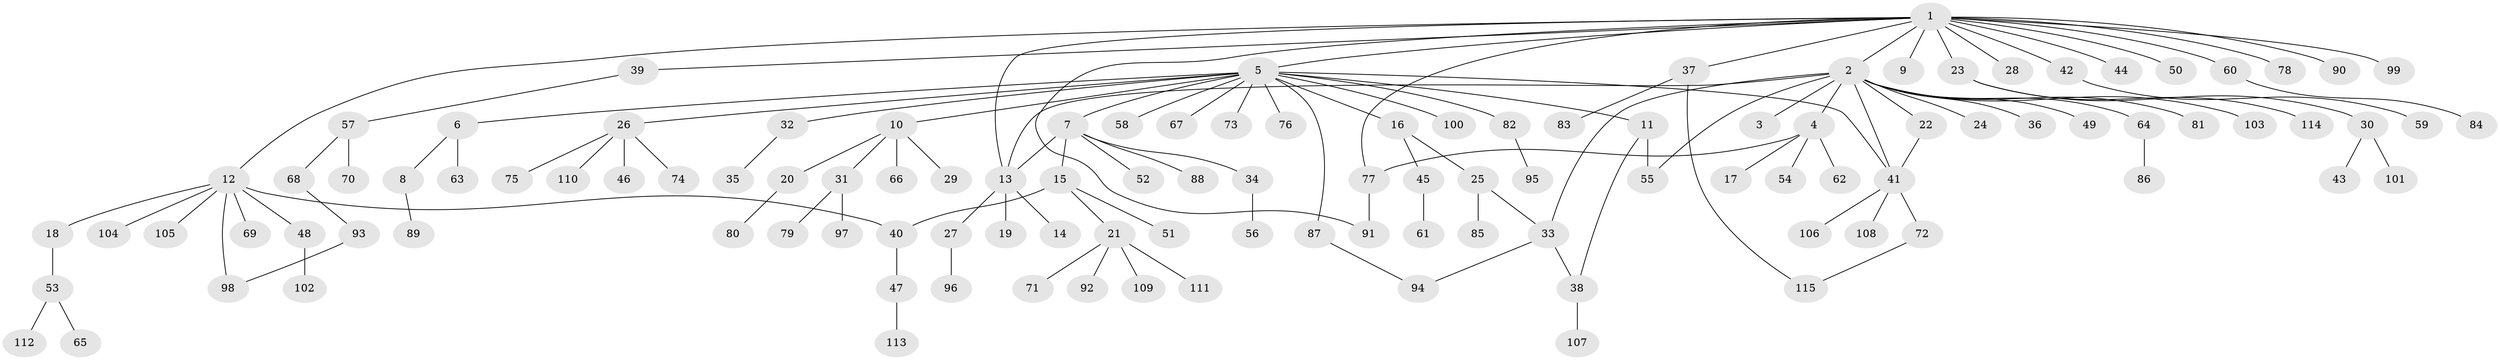 // Generated by graph-tools (version 1.1) at 2025/25/03/09/25 03:25:56]
// undirected, 115 vertices, 127 edges
graph export_dot {
graph [start="1"]
  node [color=gray90,style=filled];
  1;
  2;
  3;
  4;
  5;
  6;
  7;
  8;
  9;
  10;
  11;
  12;
  13;
  14;
  15;
  16;
  17;
  18;
  19;
  20;
  21;
  22;
  23;
  24;
  25;
  26;
  27;
  28;
  29;
  30;
  31;
  32;
  33;
  34;
  35;
  36;
  37;
  38;
  39;
  40;
  41;
  42;
  43;
  44;
  45;
  46;
  47;
  48;
  49;
  50;
  51;
  52;
  53;
  54;
  55;
  56;
  57;
  58;
  59;
  60;
  61;
  62;
  63;
  64;
  65;
  66;
  67;
  68;
  69;
  70;
  71;
  72;
  73;
  74;
  75;
  76;
  77;
  78;
  79;
  80;
  81;
  82;
  83;
  84;
  85;
  86;
  87;
  88;
  89;
  90;
  91;
  92;
  93;
  94;
  95;
  96;
  97;
  98;
  99;
  100;
  101;
  102;
  103;
  104;
  105;
  106;
  107;
  108;
  109;
  110;
  111;
  112;
  113;
  114;
  115;
  1 -- 2;
  1 -- 5;
  1 -- 9;
  1 -- 12;
  1 -- 13;
  1 -- 23;
  1 -- 28;
  1 -- 37;
  1 -- 39;
  1 -- 42;
  1 -- 44;
  1 -- 50;
  1 -- 60;
  1 -- 77;
  1 -- 78;
  1 -- 90;
  1 -- 91;
  1 -- 99;
  2 -- 3;
  2 -- 4;
  2 -- 13;
  2 -- 22;
  2 -- 24;
  2 -- 33;
  2 -- 36;
  2 -- 41;
  2 -- 49;
  2 -- 55;
  2 -- 64;
  2 -- 81;
  2 -- 103;
  4 -- 17;
  4 -- 54;
  4 -- 62;
  4 -- 77;
  5 -- 6;
  5 -- 7;
  5 -- 10;
  5 -- 11;
  5 -- 16;
  5 -- 26;
  5 -- 32;
  5 -- 41;
  5 -- 58;
  5 -- 67;
  5 -- 73;
  5 -- 76;
  5 -- 82;
  5 -- 87;
  5 -- 100;
  6 -- 8;
  6 -- 63;
  7 -- 13;
  7 -- 15;
  7 -- 34;
  7 -- 52;
  7 -- 88;
  8 -- 89;
  10 -- 20;
  10 -- 29;
  10 -- 31;
  10 -- 66;
  11 -- 38;
  11 -- 55;
  12 -- 18;
  12 -- 40;
  12 -- 48;
  12 -- 69;
  12 -- 98;
  12 -- 104;
  12 -- 105;
  13 -- 14;
  13 -- 19;
  13 -- 27;
  15 -- 21;
  15 -- 40;
  15 -- 51;
  16 -- 25;
  16 -- 45;
  18 -- 53;
  20 -- 80;
  21 -- 71;
  21 -- 92;
  21 -- 109;
  21 -- 111;
  22 -- 41;
  23 -- 30;
  23 -- 114;
  25 -- 33;
  25 -- 85;
  26 -- 46;
  26 -- 74;
  26 -- 75;
  26 -- 110;
  27 -- 96;
  30 -- 43;
  30 -- 101;
  31 -- 79;
  31 -- 97;
  32 -- 35;
  33 -- 38;
  33 -- 94;
  34 -- 56;
  37 -- 83;
  37 -- 115;
  38 -- 107;
  39 -- 57;
  40 -- 47;
  41 -- 72;
  41 -- 106;
  41 -- 108;
  42 -- 59;
  45 -- 61;
  47 -- 113;
  48 -- 102;
  53 -- 65;
  53 -- 112;
  57 -- 68;
  57 -- 70;
  60 -- 84;
  64 -- 86;
  68 -- 93;
  72 -- 115;
  77 -- 91;
  82 -- 95;
  87 -- 94;
  93 -- 98;
}
